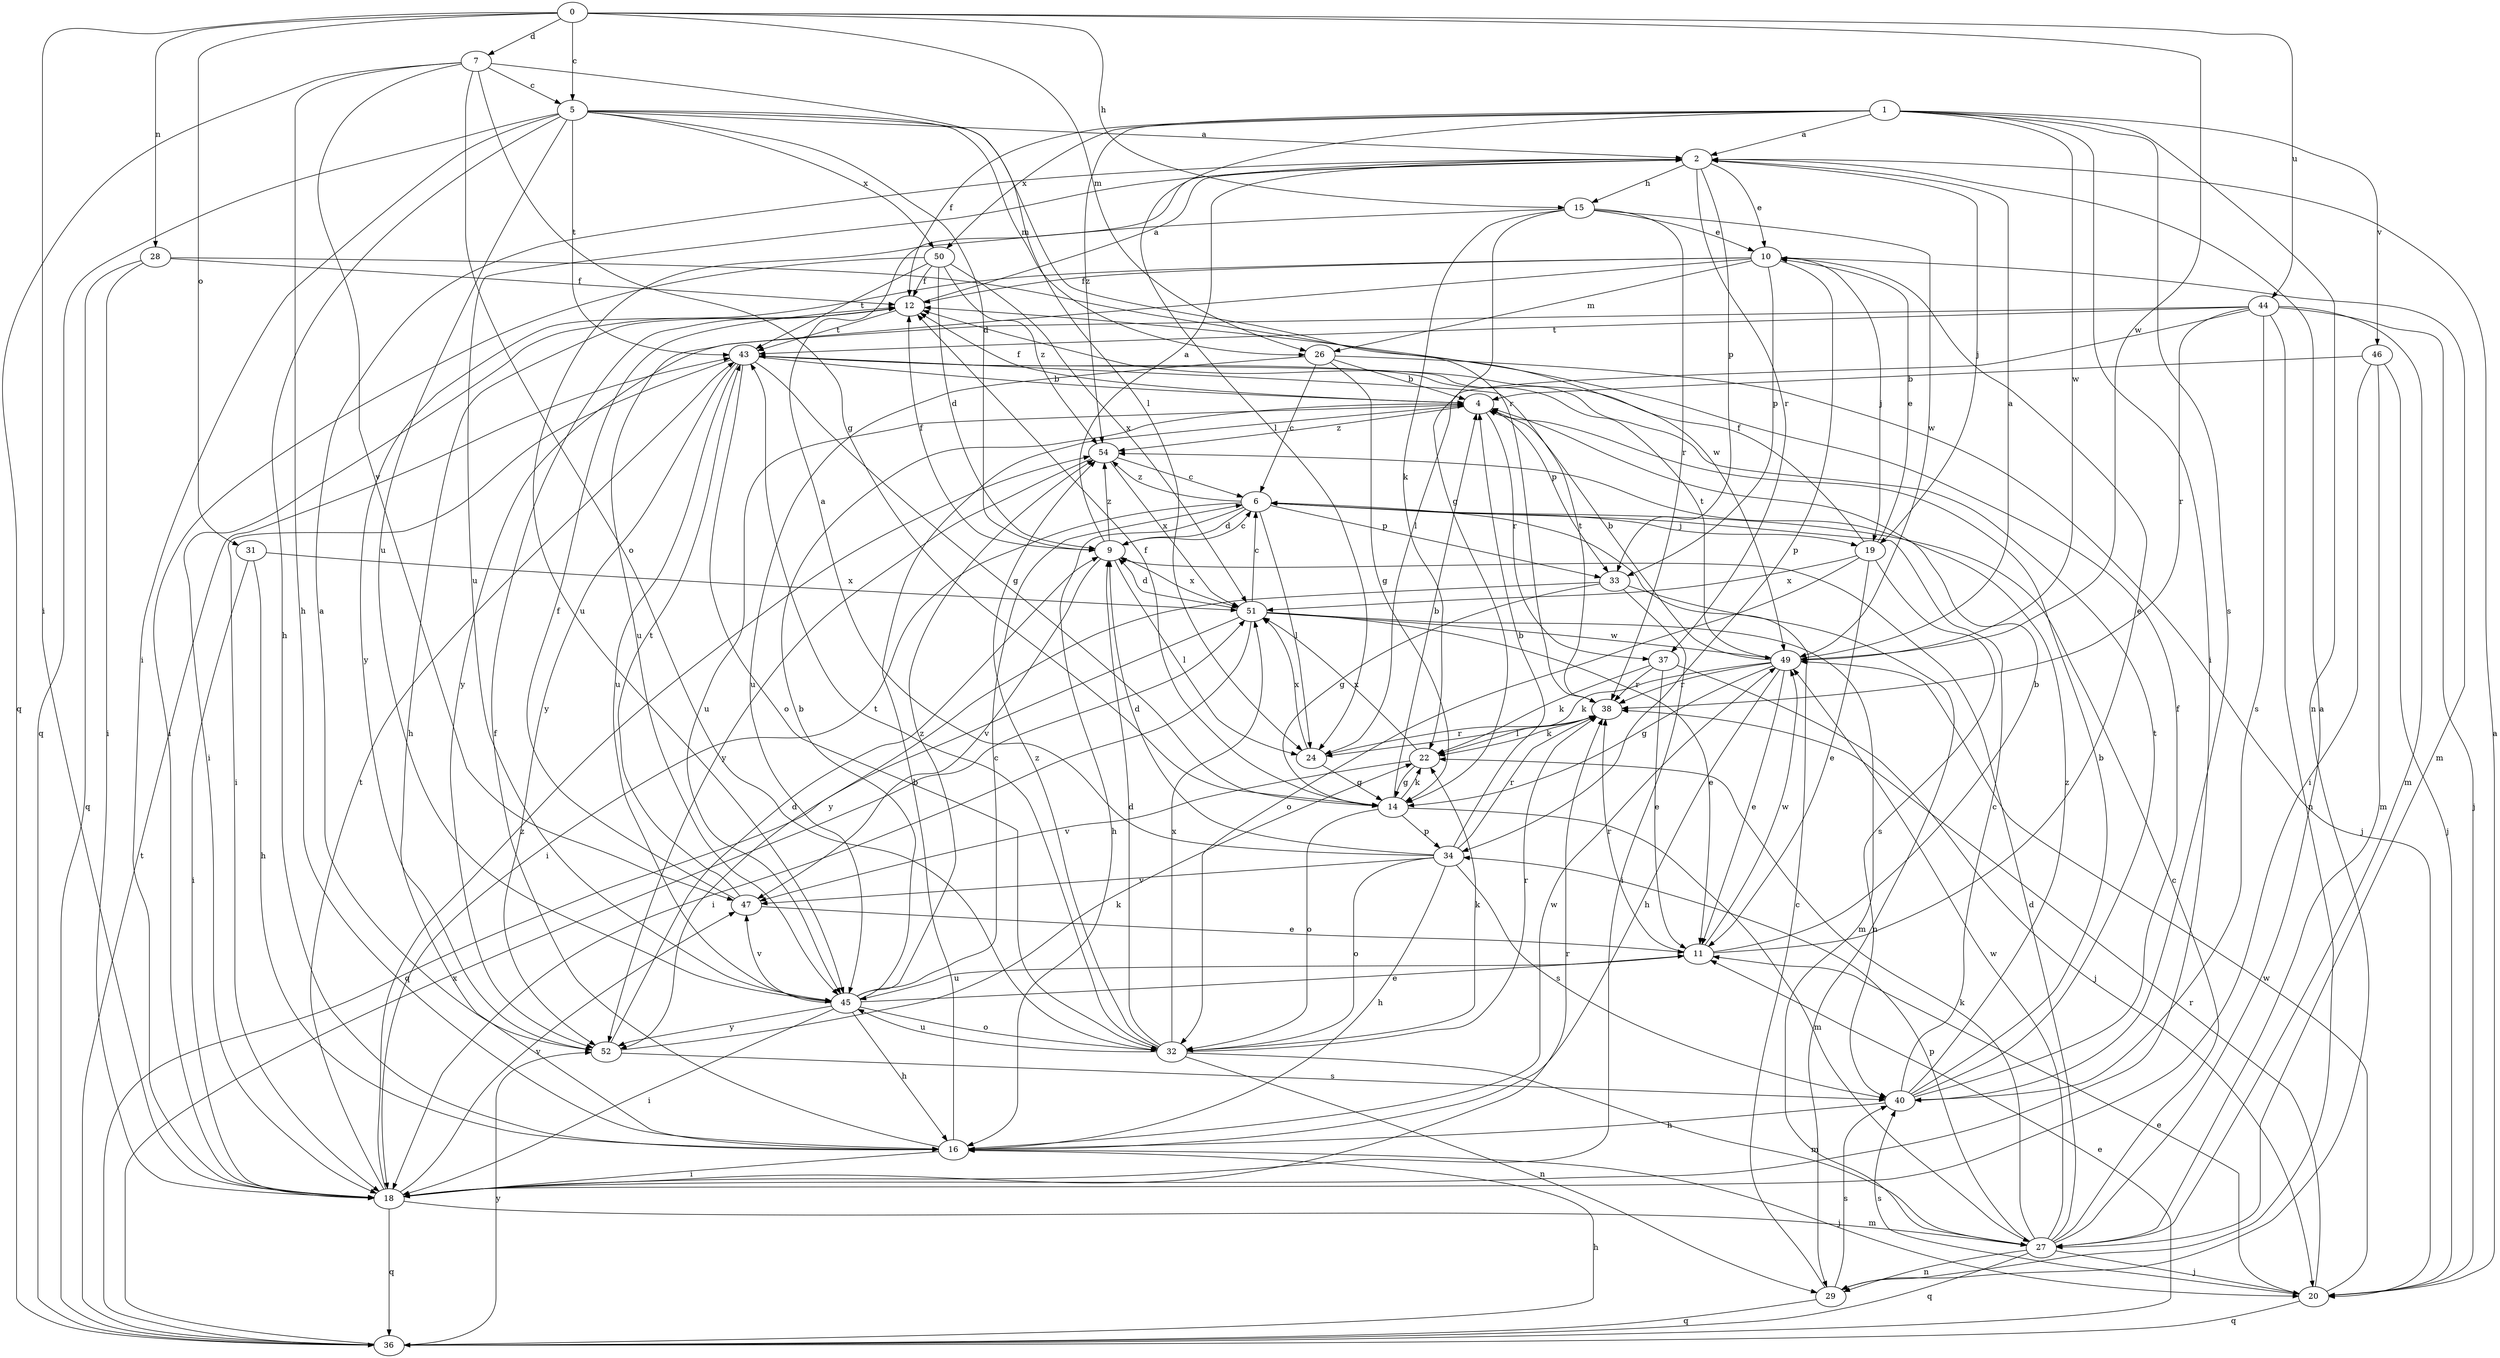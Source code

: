 strict digraph  {
0;
1;
2;
4;
5;
6;
7;
9;
10;
11;
12;
14;
15;
16;
18;
19;
20;
22;
24;
26;
27;
28;
29;
31;
32;
33;
34;
36;
37;
38;
40;
43;
44;
45;
46;
47;
49;
50;
51;
52;
54;
0 -> 5  [label=c];
0 -> 7  [label=d];
0 -> 15  [label=h];
0 -> 18  [label=i];
0 -> 26  [label=m];
0 -> 28  [label=n];
0 -> 31  [label=o];
0 -> 44  [label=u];
0 -> 49  [label=w];
1 -> 2  [label=a];
1 -> 12  [label=f];
1 -> 18  [label=i];
1 -> 24  [label=l];
1 -> 29  [label=n];
1 -> 40  [label=s];
1 -> 46  [label=v];
1 -> 49  [label=w];
1 -> 50  [label=x];
1 -> 54  [label=z];
2 -> 10  [label=e];
2 -> 15  [label=h];
2 -> 19  [label=j];
2 -> 33  [label=p];
2 -> 37  [label=r];
2 -> 45  [label=u];
4 -> 12  [label=f];
4 -> 33  [label=p];
4 -> 37  [label=r];
4 -> 45  [label=u];
4 -> 54  [label=z];
5 -> 2  [label=a];
5 -> 9  [label=d];
5 -> 16  [label=h];
5 -> 18  [label=i];
5 -> 26  [label=m];
5 -> 36  [label=q];
5 -> 38  [label=r];
5 -> 43  [label=t];
5 -> 45  [label=u];
5 -> 50  [label=x];
6 -> 9  [label=d];
6 -> 16  [label=h];
6 -> 18  [label=i];
6 -> 19  [label=j];
6 -> 24  [label=l];
6 -> 33  [label=p];
6 -> 54  [label=z];
7 -> 5  [label=c];
7 -> 14  [label=g];
7 -> 16  [label=h];
7 -> 24  [label=l];
7 -> 32  [label=o];
7 -> 36  [label=q];
7 -> 47  [label=v];
9 -> 2  [label=a];
9 -> 6  [label=c];
9 -> 12  [label=f];
9 -> 24  [label=l];
9 -> 47  [label=v];
9 -> 51  [label=x];
9 -> 54  [label=z];
10 -> 12  [label=f];
10 -> 19  [label=j];
10 -> 26  [label=m];
10 -> 27  [label=m];
10 -> 33  [label=p];
10 -> 34  [label=p];
10 -> 45  [label=u];
10 -> 52  [label=y];
11 -> 4  [label=b];
11 -> 10  [label=e];
11 -> 38  [label=r];
11 -> 45  [label=u];
11 -> 49  [label=w];
12 -> 2  [label=a];
12 -> 16  [label=h];
12 -> 18  [label=i];
12 -> 43  [label=t];
14 -> 4  [label=b];
14 -> 12  [label=f];
14 -> 22  [label=k];
14 -> 27  [label=m];
14 -> 32  [label=o];
14 -> 34  [label=p];
15 -> 10  [label=e];
15 -> 14  [label=g];
15 -> 22  [label=k];
15 -> 38  [label=r];
15 -> 45  [label=u];
15 -> 49  [label=w];
16 -> 4  [label=b];
16 -> 12  [label=f];
16 -> 18  [label=i];
16 -> 20  [label=j];
16 -> 49  [label=w];
18 -> 27  [label=m];
18 -> 36  [label=q];
18 -> 38  [label=r];
18 -> 43  [label=t];
18 -> 47  [label=v];
18 -> 54  [label=z];
19 -> 10  [label=e];
19 -> 11  [label=e];
19 -> 12  [label=f];
19 -> 32  [label=o];
19 -> 40  [label=s];
19 -> 51  [label=x];
20 -> 2  [label=a];
20 -> 11  [label=e];
20 -> 36  [label=q];
20 -> 38  [label=r];
20 -> 40  [label=s];
20 -> 49  [label=w];
22 -> 14  [label=g];
22 -> 47  [label=v];
22 -> 51  [label=x];
24 -> 14  [label=g];
24 -> 38  [label=r];
24 -> 51  [label=x];
26 -> 4  [label=b];
26 -> 6  [label=c];
26 -> 14  [label=g];
26 -> 20  [label=j];
26 -> 45  [label=u];
27 -> 2  [label=a];
27 -> 6  [label=c];
27 -> 9  [label=d];
27 -> 20  [label=j];
27 -> 22  [label=k];
27 -> 29  [label=n];
27 -> 34  [label=p];
27 -> 36  [label=q];
27 -> 49  [label=w];
28 -> 12  [label=f];
28 -> 18  [label=i];
28 -> 36  [label=q];
28 -> 49  [label=w];
29 -> 6  [label=c];
29 -> 36  [label=q];
29 -> 40  [label=s];
31 -> 16  [label=h];
31 -> 18  [label=i];
31 -> 51  [label=x];
32 -> 9  [label=d];
32 -> 22  [label=k];
32 -> 27  [label=m];
32 -> 29  [label=n];
32 -> 38  [label=r];
32 -> 43  [label=t];
32 -> 45  [label=u];
32 -> 51  [label=x];
32 -> 54  [label=z];
33 -> 14  [label=g];
33 -> 18  [label=i];
33 -> 29  [label=n];
33 -> 52  [label=y];
34 -> 2  [label=a];
34 -> 4  [label=b];
34 -> 9  [label=d];
34 -> 16  [label=h];
34 -> 32  [label=o];
34 -> 38  [label=r];
34 -> 40  [label=s];
34 -> 47  [label=v];
36 -> 11  [label=e];
36 -> 16  [label=h];
36 -> 43  [label=t];
36 -> 51  [label=x];
36 -> 52  [label=y];
37 -> 11  [label=e];
37 -> 20  [label=j];
37 -> 22  [label=k];
37 -> 38  [label=r];
38 -> 22  [label=k];
38 -> 24  [label=l];
38 -> 43  [label=t];
40 -> 4  [label=b];
40 -> 6  [label=c];
40 -> 12  [label=f];
40 -> 16  [label=h];
40 -> 43  [label=t];
40 -> 54  [label=z];
43 -> 4  [label=b];
43 -> 14  [label=g];
43 -> 18  [label=i];
43 -> 32  [label=o];
43 -> 45  [label=u];
43 -> 52  [label=y];
44 -> 20  [label=j];
44 -> 24  [label=l];
44 -> 27  [label=m];
44 -> 29  [label=n];
44 -> 38  [label=r];
44 -> 40  [label=s];
44 -> 43  [label=t];
44 -> 52  [label=y];
45 -> 4  [label=b];
45 -> 6  [label=c];
45 -> 11  [label=e];
45 -> 16  [label=h];
45 -> 18  [label=i];
45 -> 32  [label=o];
45 -> 47  [label=v];
45 -> 52  [label=y];
45 -> 54  [label=z];
46 -> 4  [label=b];
46 -> 18  [label=i];
46 -> 20  [label=j];
46 -> 27  [label=m];
47 -> 11  [label=e];
47 -> 12  [label=f];
47 -> 43  [label=t];
49 -> 2  [label=a];
49 -> 4  [label=b];
49 -> 11  [label=e];
49 -> 14  [label=g];
49 -> 16  [label=h];
49 -> 22  [label=k];
49 -> 38  [label=r];
49 -> 43  [label=t];
50 -> 9  [label=d];
50 -> 12  [label=f];
50 -> 18  [label=i];
50 -> 43  [label=t];
50 -> 51  [label=x];
50 -> 54  [label=z];
51 -> 6  [label=c];
51 -> 9  [label=d];
51 -> 11  [label=e];
51 -> 18  [label=i];
51 -> 27  [label=m];
51 -> 36  [label=q];
51 -> 49  [label=w];
52 -> 2  [label=a];
52 -> 9  [label=d];
52 -> 22  [label=k];
52 -> 40  [label=s];
54 -> 6  [label=c];
54 -> 51  [label=x];
54 -> 52  [label=y];
}
